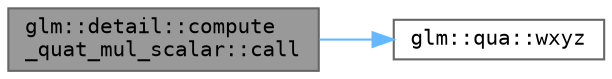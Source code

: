 digraph "glm::detail::compute_quat_mul_scalar::call"
{
 // LATEX_PDF_SIZE
  bgcolor="transparent";
  edge [fontname=Terminal,fontsize=10,labelfontname=Helvetica,labelfontsize=10];
  node [fontname=Terminal,fontsize=10,shape=box,height=0.2,width=0.4];
  rankdir="LR";
  Node1 [label="glm::detail::compute\l_quat_mul_scalar::call",height=0.2,width=0.4,color="gray40", fillcolor="grey60", style="filled", fontcolor="black",tooltip=" "];
  Node1 -> Node2 [color="steelblue1",style="solid"];
  Node2 [label="glm::qua::wxyz",height=0.2,width=0.4,color="grey40", fillcolor="white", style="filled",URL="$structglm_1_1qua.html#a89ab2d456c81326fbbbe3932b546e67b",tooltip=" "];
}
